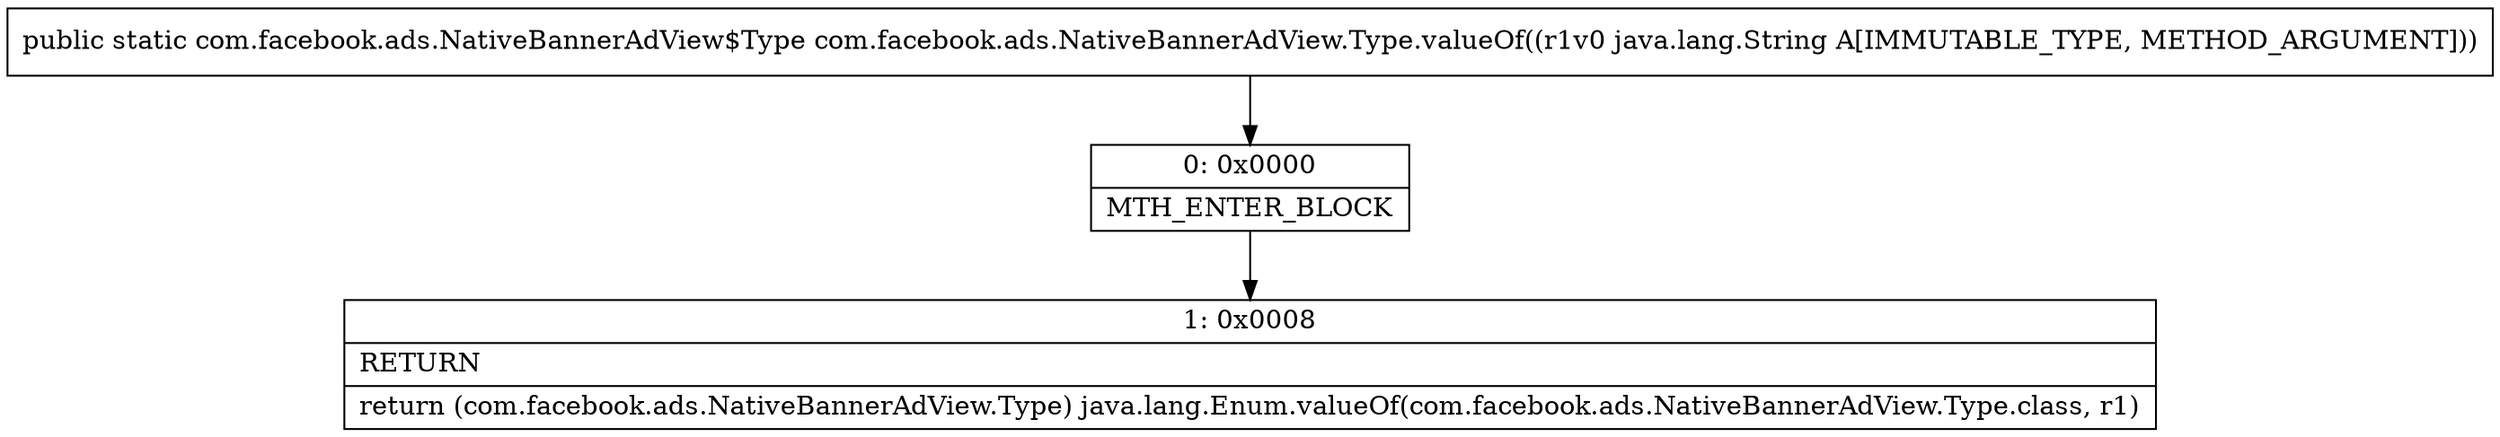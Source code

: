 digraph "CFG forcom.facebook.ads.NativeBannerAdView.Type.valueOf(Ljava\/lang\/String;)Lcom\/facebook\/ads\/NativeBannerAdView$Type;" {
Node_0 [shape=record,label="{0\:\ 0x0000|MTH_ENTER_BLOCK\l}"];
Node_1 [shape=record,label="{1\:\ 0x0008|RETURN\l|return (com.facebook.ads.NativeBannerAdView.Type) java.lang.Enum.valueOf(com.facebook.ads.NativeBannerAdView.Type.class, r1)\l}"];
MethodNode[shape=record,label="{public static com.facebook.ads.NativeBannerAdView$Type com.facebook.ads.NativeBannerAdView.Type.valueOf((r1v0 java.lang.String A[IMMUTABLE_TYPE, METHOD_ARGUMENT])) }"];
MethodNode -> Node_0;
Node_0 -> Node_1;
}

